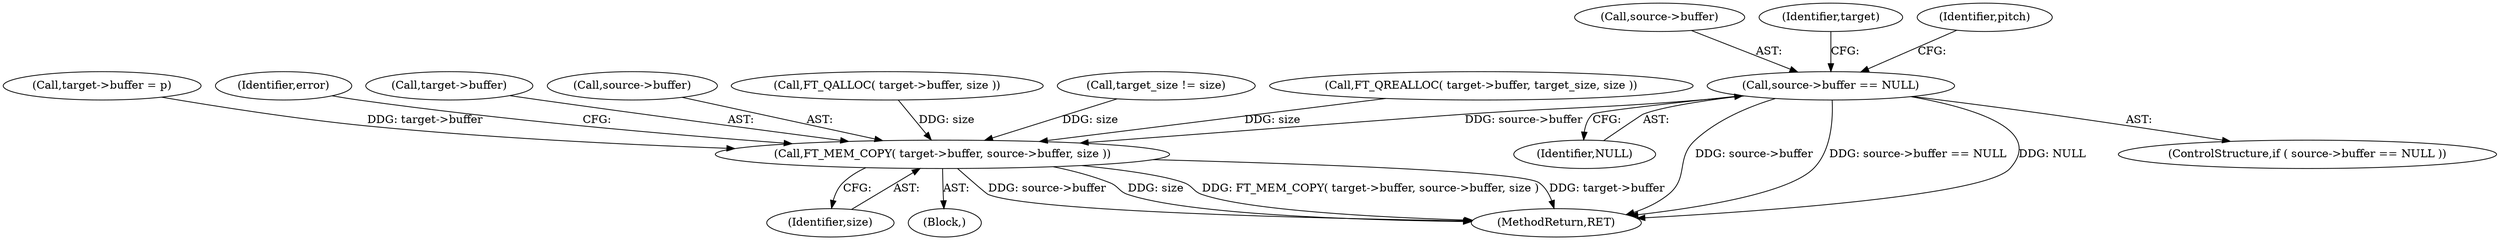 digraph "0_savannah_b3500af717010137046ec4076d1e1c0641e33727_0@pointer" {
"1000129" [label="(Call,source->buffer == NULL)"];
"1000228" [label="(Call,FT_MEM_COPY( target->buffer, source->buffer, size ))"];
"1000133" [label="(Identifier,NULL)"];
"1000130" [label="(Call,source->buffer)"];
"1000228" [label="(Call,FT_MEM_COPY( target->buffer, source->buffer, size ))"];
"1000238" [label="(MethodReturn,RET)"];
"1000223" [label="(Call,target->buffer = p)"];
"1000237" [label="(Identifier,error)"];
"1000229" [label="(Call,target->buffer)"];
"1000137" [label="(Identifier,target)"];
"1000232" [label="(Call,source->buffer)"];
"1000203" [label="(Call,FT_QALLOC( target->buffer, size ))"];
"1000189" [label="(Call,target_size != size)"];
"1000194" [label="(Call,FT_QREALLOC( target->buffer, target_size, size ))"];
"1000235" [label="(Identifier,size)"];
"1000129" [label="(Call,source->buffer == NULL)"];
"1000144" [label="(Identifier,pitch)"];
"1000128" [label="(ControlStructure,if ( source->buffer == NULL ))"];
"1000211" [label="(Block,)"];
"1000129" -> "1000128"  [label="AST: "];
"1000129" -> "1000133"  [label="CFG: "];
"1000130" -> "1000129"  [label="AST: "];
"1000133" -> "1000129"  [label="AST: "];
"1000137" -> "1000129"  [label="CFG: "];
"1000144" -> "1000129"  [label="CFG: "];
"1000129" -> "1000238"  [label="DDG: source->buffer"];
"1000129" -> "1000238"  [label="DDG: source->buffer == NULL"];
"1000129" -> "1000238"  [label="DDG: NULL"];
"1000129" -> "1000228"  [label="DDG: source->buffer"];
"1000228" -> "1000211"  [label="AST: "];
"1000228" -> "1000235"  [label="CFG: "];
"1000229" -> "1000228"  [label="AST: "];
"1000232" -> "1000228"  [label="AST: "];
"1000235" -> "1000228"  [label="AST: "];
"1000237" -> "1000228"  [label="CFG: "];
"1000228" -> "1000238"  [label="DDG: size"];
"1000228" -> "1000238"  [label="DDG: FT_MEM_COPY( target->buffer, source->buffer, size )"];
"1000228" -> "1000238"  [label="DDG: target->buffer"];
"1000228" -> "1000238"  [label="DDG: source->buffer"];
"1000223" -> "1000228"  [label="DDG: target->buffer"];
"1000189" -> "1000228"  [label="DDG: size"];
"1000203" -> "1000228"  [label="DDG: size"];
"1000194" -> "1000228"  [label="DDG: size"];
}
